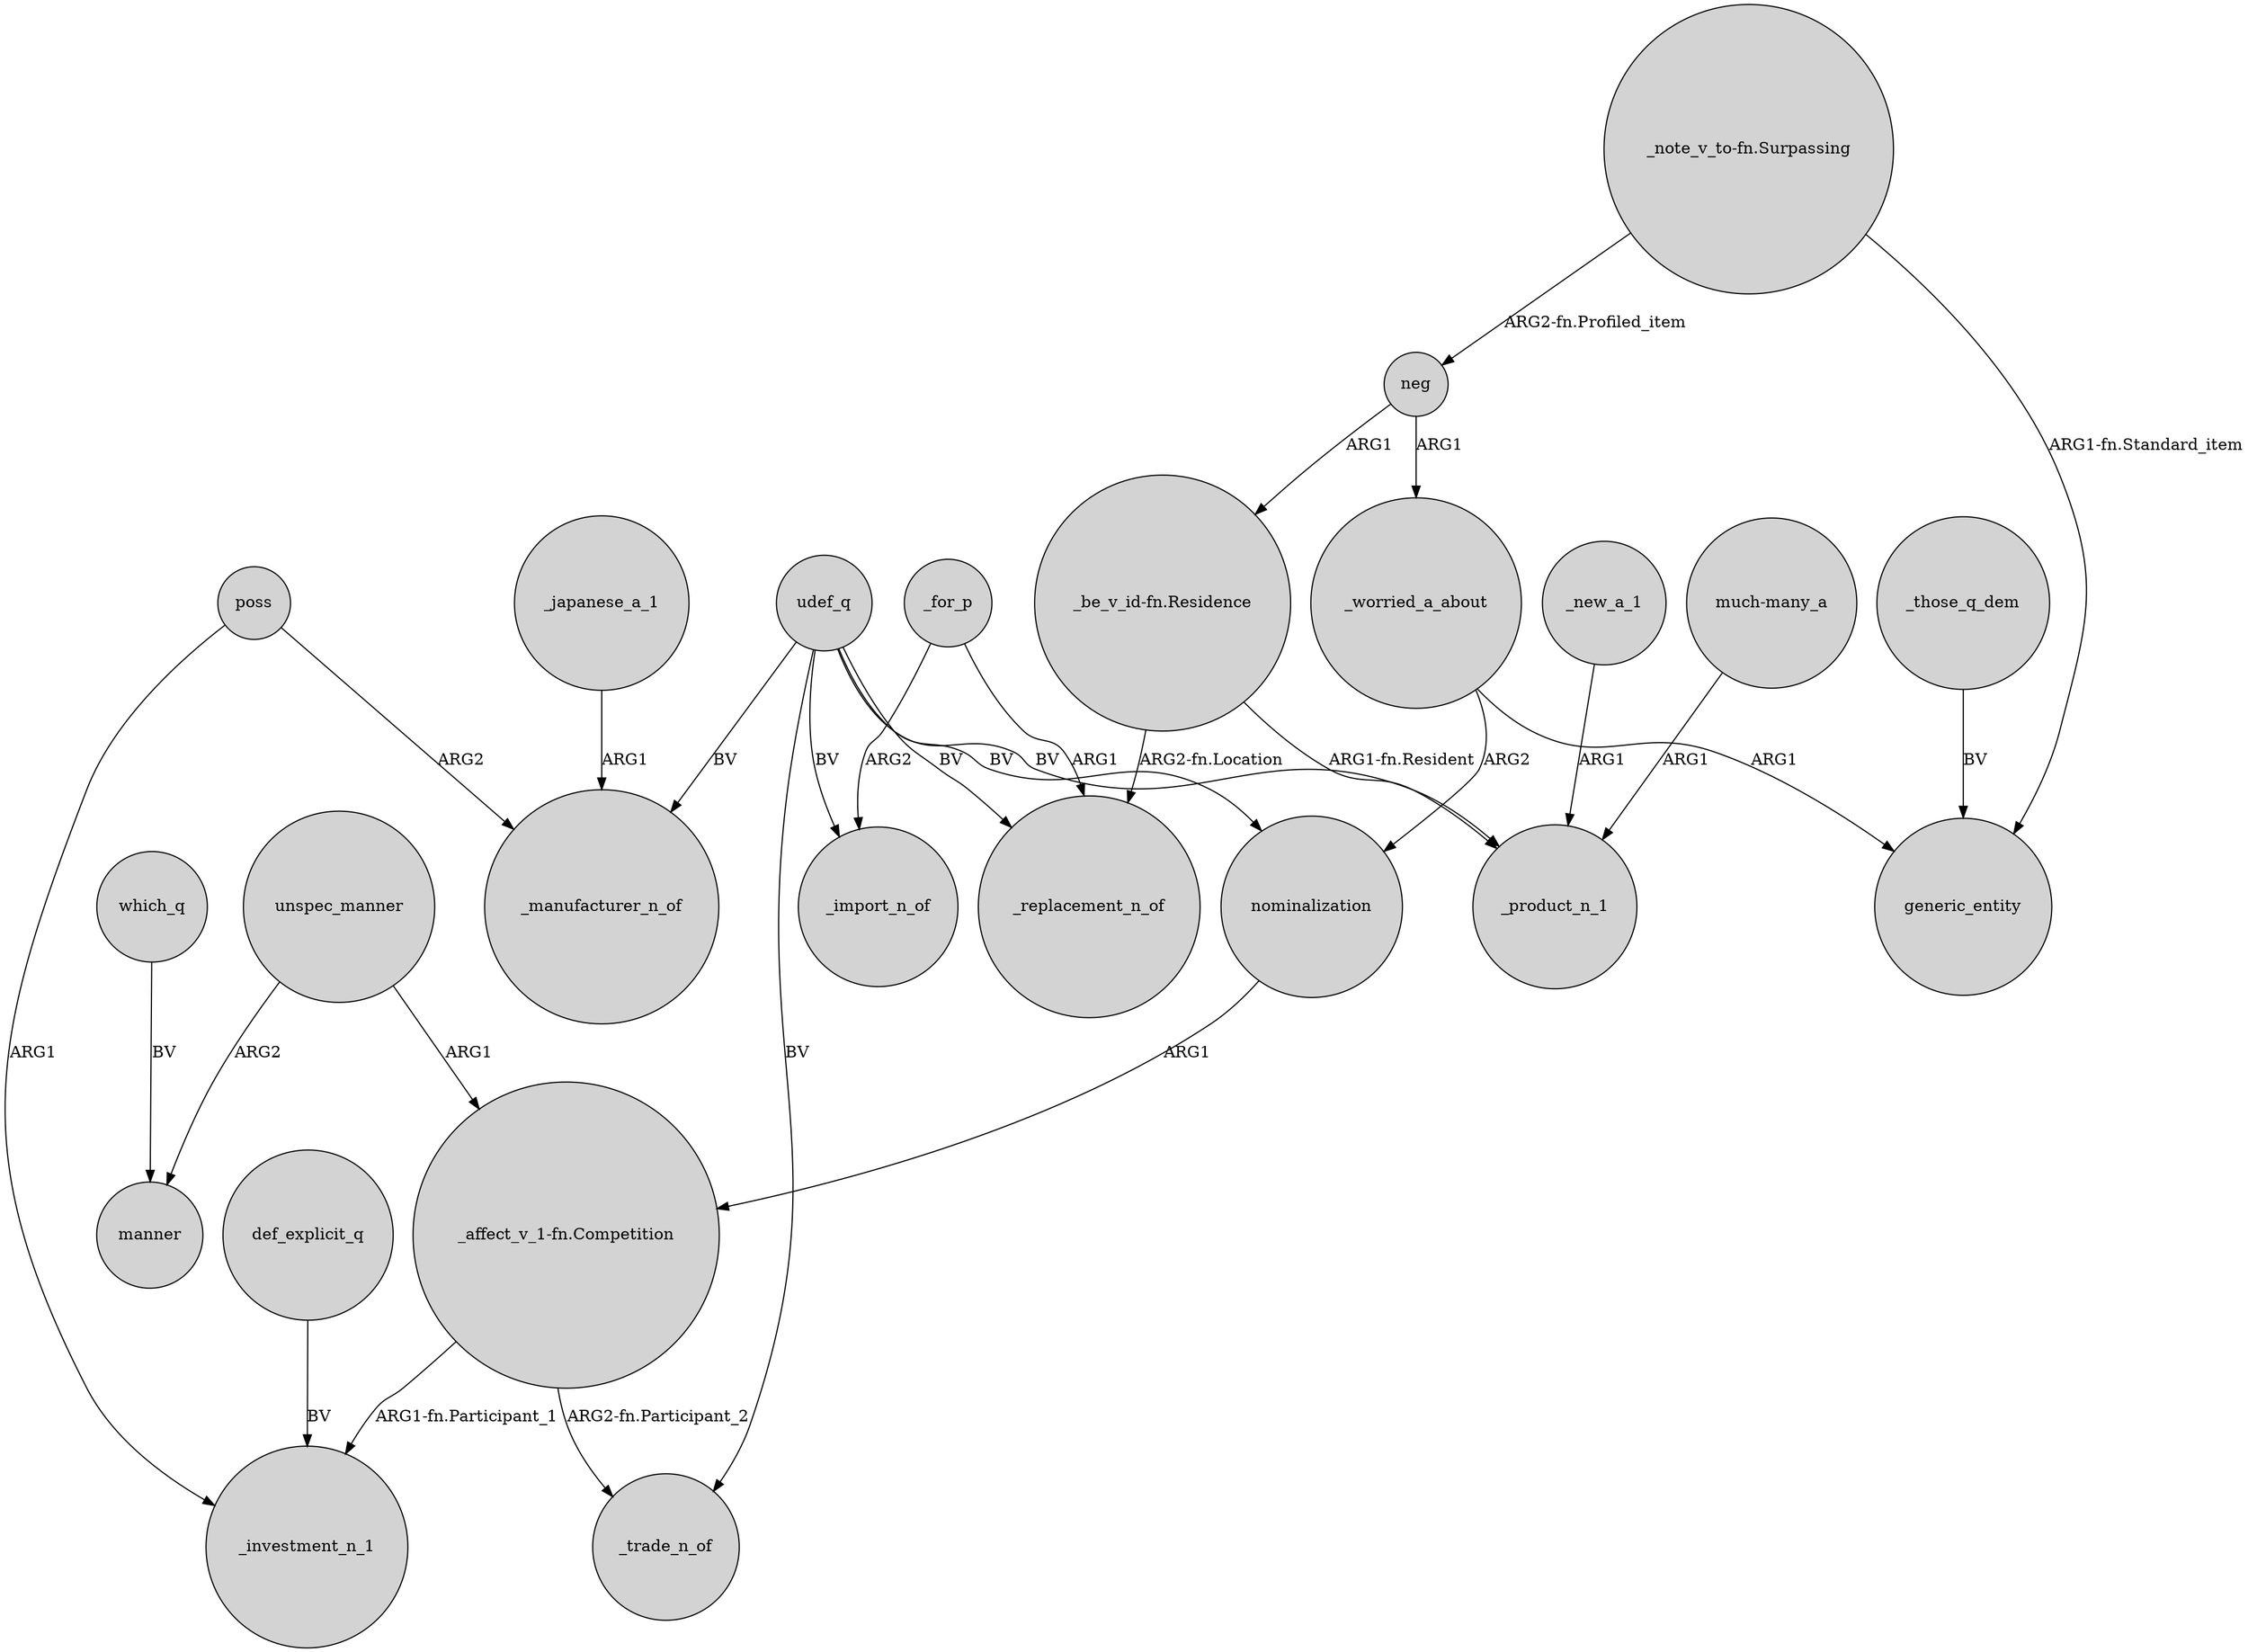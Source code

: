 digraph {
	node [shape=circle style=filled]
	unspec_manner -> manner [label=ARG2]
	_those_q_dem -> generic_entity [label=BV]
	_worried_a_about -> generic_entity [label=ARG1]
	"_affect_v_1-fn.Competition" -> _investment_n_1 [label="ARG1-fn.Participant_1"]
	udef_q -> _replacement_n_of [label=BV]
	_for_p -> _replacement_n_of [label=ARG1]
	udef_q -> nominalization [label=BV]
	udef_q -> _product_n_1 [label=BV]
	"_note_v_to-fn.Surpassing" -> generic_entity [label="ARG1-fn.Standard_item"]
	_new_a_1 -> _product_n_1 [label=ARG1]
	poss -> _investment_n_1 [label=ARG1]
	unspec_manner -> "_affect_v_1-fn.Competition" [label=ARG1]
	neg -> _worried_a_about [label=ARG1]
	udef_q -> _manufacturer_n_of [label=BV]
	"_note_v_to-fn.Surpassing" -> neg [label="ARG2-fn.Profiled_item"]
	_for_p -> _import_n_of [label=ARG2]
	"_be_v_id-fn.Residence" -> _product_n_1 [label="ARG1-fn.Resident"]
	_japanese_a_1 -> _manufacturer_n_of [label=ARG1]
	neg -> "_be_v_id-fn.Residence" [label=ARG1]
	"_be_v_id-fn.Residence" -> _replacement_n_of [label="ARG2-fn.Location"]
	udef_q -> _trade_n_of [label=BV]
	poss -> _manufacturer_n_of [label=ARG2]
	_worried_a_about -> nominalization [label=ARG2]
	"_affect_v_1-fn.Competition" -> _trade_n_of [label="ARG2-fn.Participant_2"]
	which_q -> manner [label=BV]
	nominalization -> "_affect_v_1-fn.Competition" [label=ARG1]
	def_explicit_q -> _investment_n_1 [label=BV]
	"much-many_a" -> _product_n_1 [label=ARG1]
	udef_q -> _import_n_of [label=BV]
}
